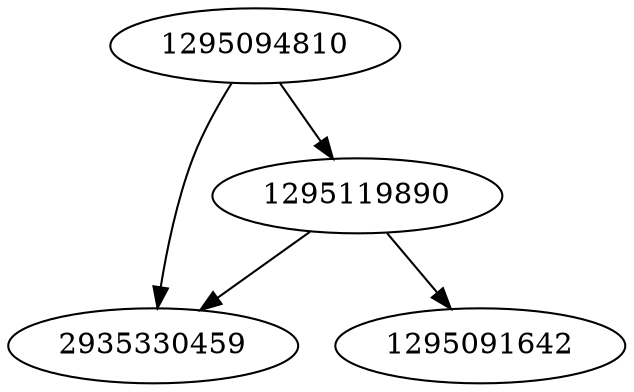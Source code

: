 strict digraph  {
1295091642;
1295094810;
2935330459;
1295119890;
1295094810 -> 2935330459;
1295094810 -> 1295119890;
1295119890 -> 2935330459;
1295119890 -> 1295091642;
}
